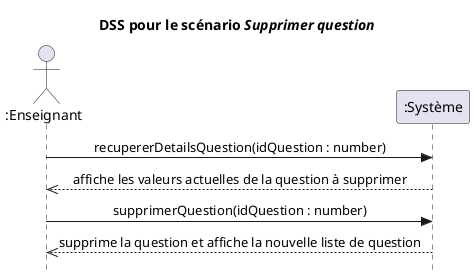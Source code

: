 @startuml
skinparam style strictuml
skinparam defaultfontname Verdana
skinparam sequence {
    MessageAlign center
}
title DSS pour le scénario <i>Supprimer question</i>
actor ":Enseignant" as e
participant ":Système" as s
e->s : recupererDetailsQuestion(idQuestion : number)
e<<--s : affiche les valeurs actuelles de la question à supprimer

e->s : supprimerQuestion(idQuestion : number)
e<<--s : supprime la question et affiche la nouvelle liste de question
@enduml